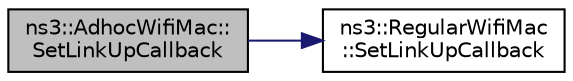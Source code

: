 digraph "ns3::AdhocWifiMac::SetLinkUpCallback"
{
 // LATEX_PDF_SIZE
  edge [fontname="Helvetica",fontsize="10",labelfontname="Helvetica",labelfontsize="10"];
  node [fontname="Helvetica",fontsize="10",shape=record];
  rankdir="LR";
  Node1 [label="ns3::AdhocWifiMac::\lSetLinkUpCallback",height=0.2,width=0.4,color="black", fillcolor="grey75", style="filled", fontcolor="black",tooltip=" "];
  Node1 -> Node2 [color="midnightblue",fontsize="10",style="solid",fontname="Helvetica"];
  Node2 [label="ns3::RegularWifiMac\l::SetLinkUpCallback",height=0.2,width=0.4,color="black", fillcolor="white", style="filled",URL="$classns3_1_1_regular_wifi_mac.html#a093dd2e9fcca0c14998b2f551fa0e4e8",tooltip=" "];
}
